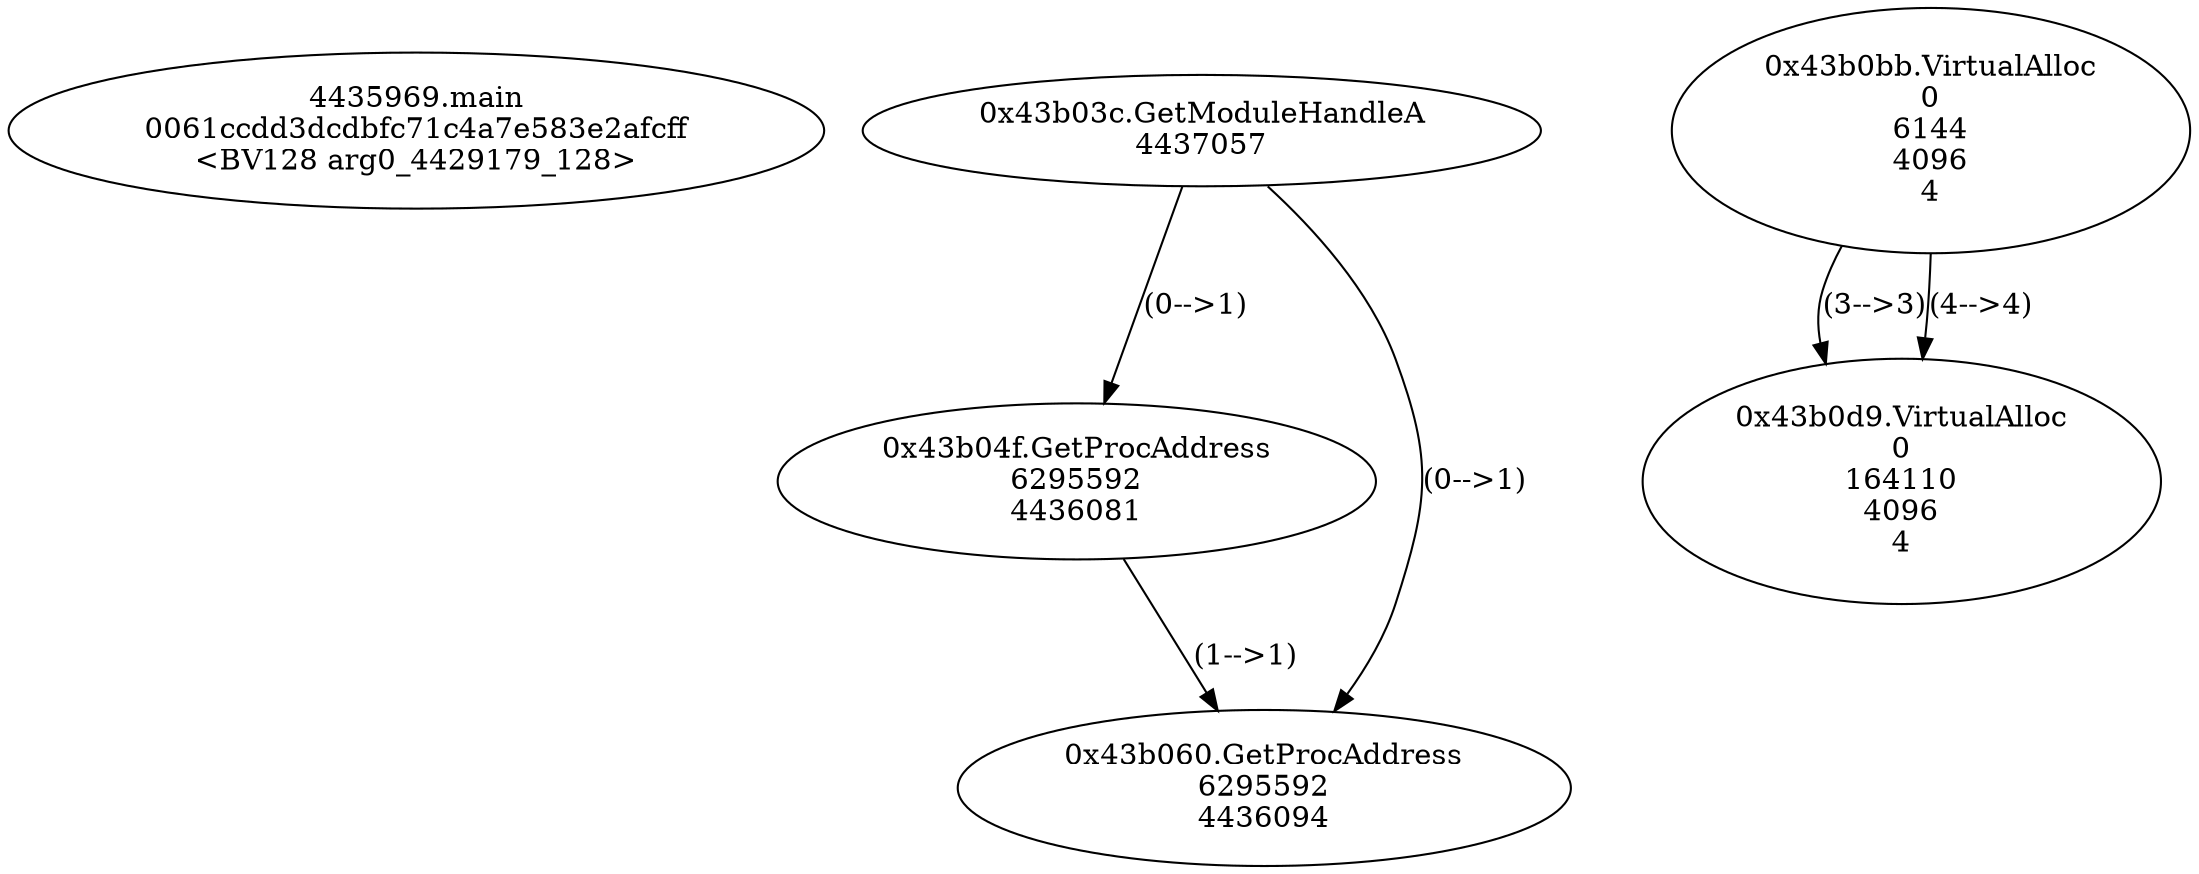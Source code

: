 // Global SCDG with merge call
digraph {
	0 [label="4435969.main
0061ccdd3dcdbfc71c4a7e583e2afcff
<BV128 arg0_4429179_128>"]
	1 [label="0x43b03c.GetModuleHandleA
4437057"]
	2 [label="0x43b04f.GetProcAddress
6295592
4436081"]
	1 -> 2 [label="(0-->1)"]
	3 [label="0x43b060.GetProcAddress
6295592
4436094"]
	1 -> 3 [label="(0-->1)"]
	2 -> 3 [label="(1-->1)"]
	4 [label="0x43b0bb.VirtualAlloc
0
6144
4096
4"]
	5 [label="0x43b0d9.VirtualAlloc
0
164110
4096
4"]
	4 -> 5 [label="(3-->3)"]
	4 -> 5 [label="(4-->4)"]
}
